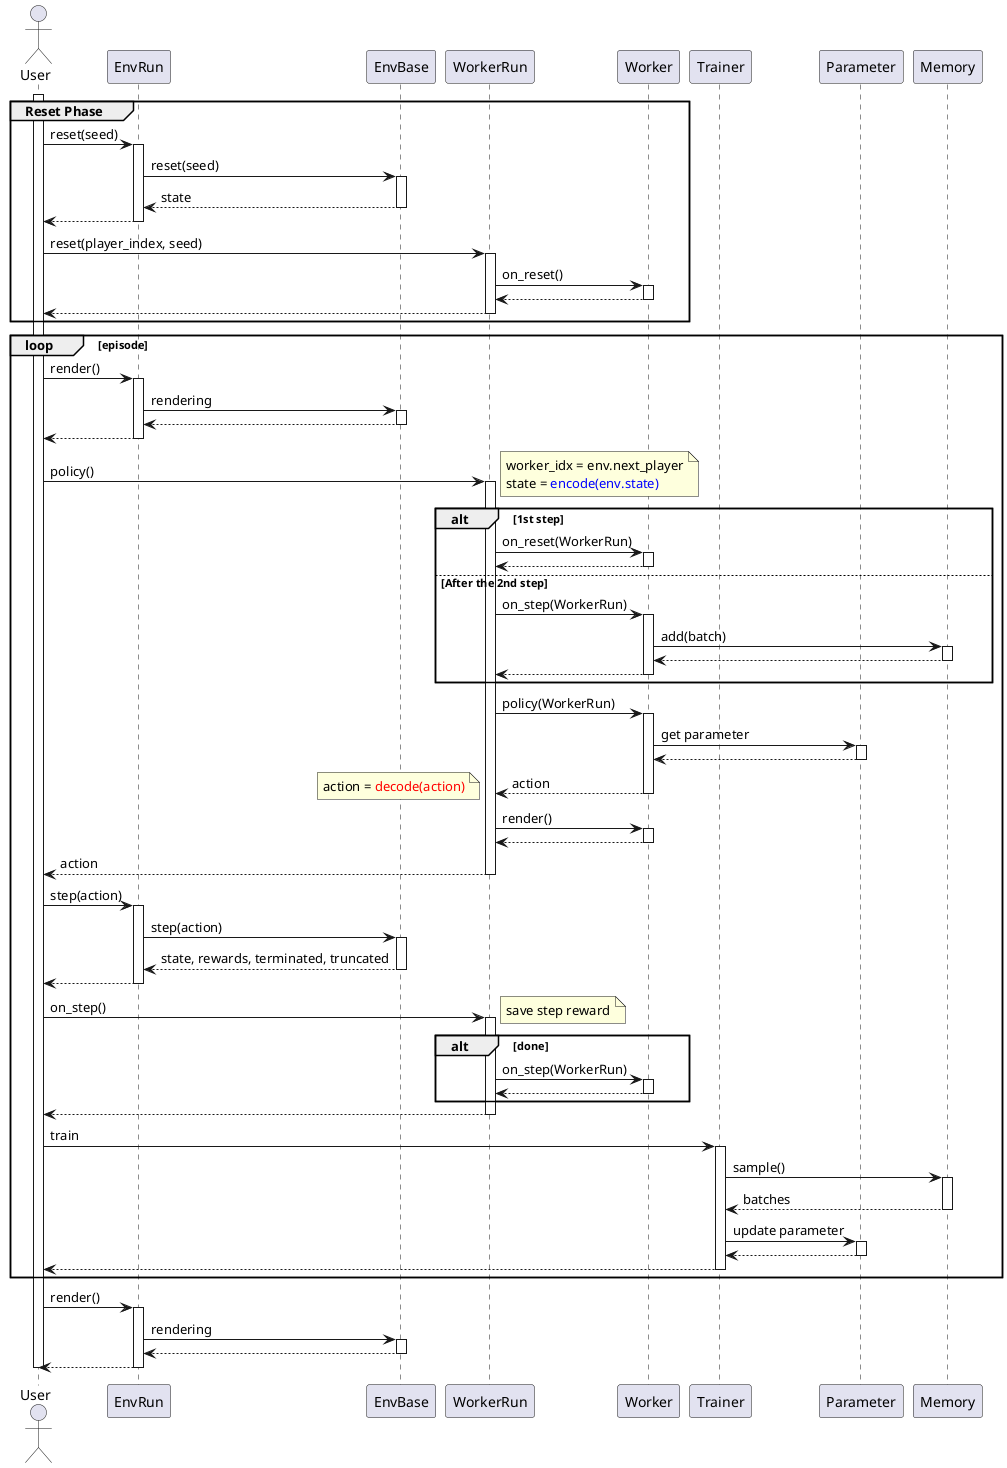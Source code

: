 @startuml playflow2
autoactivate on

actor User

participant EnvRun
participant EnvBase

participant WorkerRun
participant Worker

participant Trainer
participant Parameter
participant Memory


activate User

group Reset Phase
    User -> EnvRun: reset(seed)
        EnvRun -> EnvBase: reset(seed)
        return state
    return

    User -> WorkerRun: reset(player_index, seed)
        WorkerRun -> Worker: on_reset()
        return
    return
end

loop episode
    User -> EnvRun: render()
        EnvRun -> EnvBase: rendering
        return
    return

    User -> WorkerRun: policy()
        note right
        worker_idx = env.next_player
        state = <color blue>encode(env.state)</color>
        end note

        alt 1st step
            WorkerRun -> Worker: on_reset(WorkerRun)
            return
        else After the 2nd step
            WorkerRun -> Worker: on_step(WorkerRun)
                Worker -> Memory: add(batch)
                return
            return
        end

        WorkerRun -> Worker: policy(WorkerRun)
            Worker -> Parameter: get parameter
            return
        return action

        note left
        action = <color red>decode(action)</color>
        end note

        WorkerRun -> Worker: render()
        return

    return action

    User -> EnvRun: step(action)
        EnvRun -> EnvBase: step(action)
        return state, rewards, terminated, truncated
    return

    User -> WorkerRun: on_step()
        note right
        save step reward
        end note
        alt done
            WorkerRun -> Worker: on_step(WorkerRun)
            return
        end
    return

    User -> Trainer: train
        Trainer -> Memory: sample()
        return batches
        Trainer -> Parameter: update parameter
        return
    return

end

User -> EnvRun: render()
    EnvRun -> EnvBase: rendering
    return
return

deactivate User

@enduml